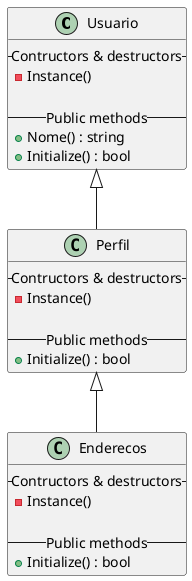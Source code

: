 @startuml

Usuario <|-- Perfil
Perfil <|-- Enderecos

class Usuario {
    -- Contructors & destructors --
    - Instance()
    
    -- Public methods --
    + Nome() : string
    + Initialize() : bool
}

class Perfil {
    -- Contructors & destructors --
    - Instance()
    
    -- Public methods --
    + Initialize() : bool
}

class Enderecos {
    -- Contructors & destructors --
    - Instance()
    
    -- Public methods --
    + Initialize() : bool
}

@enduml
